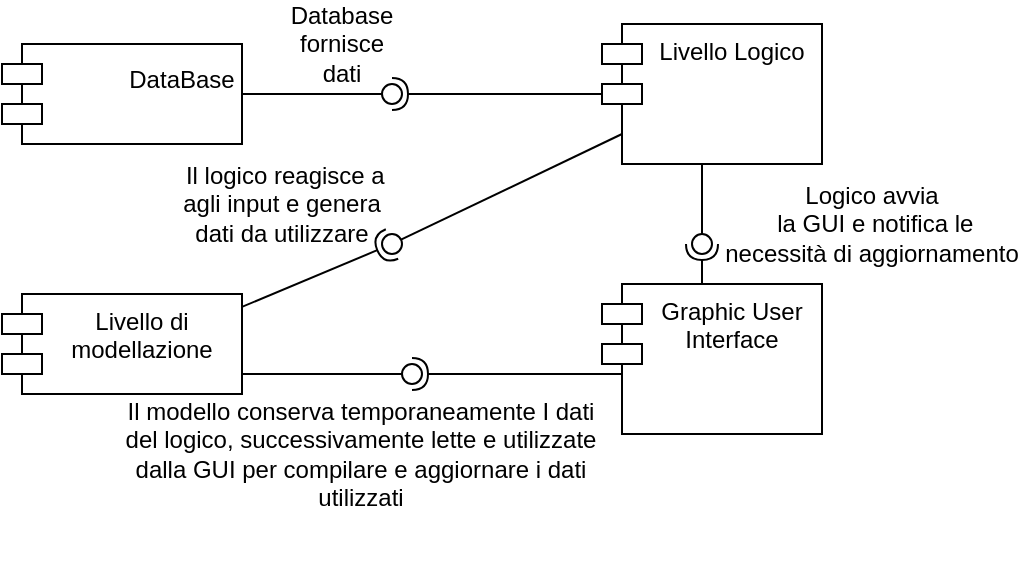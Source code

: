 <mxfile version="22.1.18" type="device">
  <diagram name="Page-1" id="tM3X3zaY6s-PzsEFY557">
    <mxGraphModel dx="568" dy="381" grid="1" gridSize="10" guides="1" tooltips="1" connect="1" arrows="1" fold="1" page="1" pageScale="1" pageWidth="827" pageHeight="1169" math="0" shadow="0">
      <root>
        <mxCell id="0" />
        <mxCell id="1" parent="0" />
        <mxCell id="TkmgC-WGhOvL6GIXfgKp-9" value="" style="rounded=0;orthogonalLoop=1;jettySize=auto;html=1;endArrow=halfCircle;endFill=0;endSize=6;strokeWidth=1;sketch=0;exitX=0;exitY=0.5;exitDx=0;exitDy=0;" parent="1" target="TkmgC-WGhOvL6GIXfgKp-11" edge="1">
          <mxGeometry relative="1" as="geometry">
            <mxPoint x="400" y="90" as="sourcePoint" />
          </mxGeometry>
        </mxCell>
        <mxCell id="TkmgC-WGhOvL6GIXfgKp-10" value="" style="rounded=0;orthogonalLoop=1;jettySize=auto;html=1;endArrow=oval;endFill=0;sketch=0;sourcePerimeterSpacing=0;targetPerimeterSpacing=0;endSize=10;exitX=1;exitY=0.5;exitDx=0;exitDy=0;" parent="1" target="TkmgC-WGhOvL6GIXfgKp-11" edge="1">
          <mxGeometry relative="1" as="geometry">
            <mxPoint x="170" y="90" as="sourcePoint" />
          </mxGeometry>
        </mxCell>
        <mxCell id="TkmgC-WGhOvL6GIXfgKp-11" value="" style="ellipse;whiteSpace=wrap;html=1;align=center;aspect=fixed;fillColor=none;strokeColor=none;resizable=0;perimeter=centerPerimeter;rotatable=0;allowArrows=0;points=[];outlineConnect=1;" parent="1" vertex="1">
          <mxGeometry x="280" y="85" width="10" height="10" as="geometry" />
        </mxCell>
        <mxCell id="TkmgC-WGhOvL6GIXfgKp-12" value="" style="rounded=0;orthogonalLoop=1;jettySize=auto;html=1;endArrow=halfCircle;endFill=0;endSize=6;strokeWidth=1;sketch=0;exitX=0.5;exitY=0;exitDx=0;exitDy=0;" parent="1" target="TkmgC-WGhOvL6GIXfgKp-14" edge="1">
          <mxGeometry relative="1" as="geometry">
            <mxPoint x="440" y="190" as="sourcePoint" />
          </mxGeometry>
        </mxCell>
        <mxCell id="TkmgC-WGhOvL6GIXfgKp-13" value="" style="rounded=0;orthogonalLoop=1;jettySize=auto;html=1;endArrow=oval;endFill=0;sketch=0;sourcePerimeterSpacing=0;targetPerimeterSpacing=0;endSize=10;" parent="1" target="TkmgC-WGhOvL6GIXfgKp-14" edge="1">
          <mxGeometry relative="1" as="geometry">
            <mxPoint x="440" y="130" as="sourcePoint" />
            <Array as="points">
              <mxPoint x="440" y="120" />
              <mxPoint x="440" y="130" />
            </Array>
          </mxGeometry>
        </mxCell>
        <mxCell id="TkmgC-WGhOvL6GIXfgKp-14" value="" style="ellipse;whiteSpace=wrap;html=1;align=center;aspect=fixed;fillColor=none;strokeColor=none;resizable=0;perimeter=centerPerimeter;rotatable=0;allowArrows=0;points=[];outlineConnect=1;" parent="1" vertex="1">
          <mxGeometry x="435" y="160" width="10" height="10" as="geometry" />
        </mxCell>
        <mxCell id="TkmgC-WGhOvL6GIXfgKp-15" value="" style="rounded=0;orthogonalLoop=1;jettySize=auto;html=1;endArrow=halfCircle;endFill=0;endSize=6;strokeWidth=1;sketch=0;" parent="1" target="TkmgC-WGhOvL6GIXfgKp-17" edge="1">
          <mxGeometry relative="1" as="geometry">
            <mxPoint x="170" y="213.226" as="sourcePoint" />
          </mxGeometry>
        </mxCell>
        <mxCell id="TkmgC-WGhOvL6GIXfgKp-16" value="" style="rounded=0;orthogonalLoop=1;jettySize=auto;html=1;endArrow=oval;endFill=0;sketch=0;sourcePerimeterSpacing=0;targetPerimeterSpacing=0;endSize=10;exitX=0;exitY=0.75;exitDx=0;exitDy=0;" parent="1" target="TkmgC-WGhOvL6GIXfgKp-17" edge="1">
          <mxGeometry relative="1" as="geometry">
            <mxPoint x="400" y="110" as="sourcePoint" />
          </mxGeometry>
        </mxCell>
        <mxCell id="TkmgC-WGhOvL6GIXfgKp-17" value="" style="ellipse;whiteSpace=wrap;html=1;align=center;aspect=fixed;fillColor=none;strokeColor=none;resizable=0;perimeter=centerPerimeter;rotatable=0;allowArrows=0;points=[];outlineConnect=1;" parent="1" vertex="1">
          <mxGeometry x="280" y="160" width="10" height="10" as="geometry" />
        </mxCell>
        <mxCell id="TkmgC-WGhOvL6GIXfgKp-18" value="" style="rounded=0;orthogonalLoop=1;jettySize=auto;html=1;endArrow=halfCircle;endFill=0;endSize=6;strokeWidth=1;sketch=0;" parent="1" target="TkmgC-WGhOvL6GIXfgKp-20" edge="1">
          <mxGeometry relative="1" as="geometry">
            <mxPoint x="400" y="230" as="sourcePoint" />
            <Array as="points" />
          </mxGeometry>
        </mxCell>
        <mxCell id="TkmgC-WGhOvL6GIXfgKp-19" value="" style="rounded=0;orthogonalLoop=1;jettySize=auto;html=1;endArrow=oval;endFill=0;sketch=0;sourcePerimeterSpacing=0;targetPerimeterSpacing=0;endSize=10;" parent="1" target="TkmgC-WGhOvL6GIXfgKp-20" edge="1">
          <mxGeometry relative="1" as="geometry">
            <mxPoint x="170" y="230" as="sourcePoint" />
          </mxGeometry>
        </mxCell>
        <mxCell id="TkmgC-WGhOvL6GIXfgKp-20" value="" style="ellipse;whiteSpace=wrap;html=1;align=center;aspect=fixed;fillColor=none;strokeColor=none;resizable=0;perimeter=centerPerimeter;rotatable=0;allowArrows=0;points=[];outlineConnect=1;" parent="1" vertex="1">
          <mxGeometry x="290" y="225" width="10" height="10" as="geometry" />
        </mxCell>
        <mxCell id="TkmgC-WGhOvL6GIXfgKp-21" value="Livello di modellazione" style="shape=module;align=left;spacingLeft=20;align=center;verticalAlign=top;whiteSpace=wrap;html=1;" parent="1" vertex="1">
          <mxGeometry x="90" y="190" width="120" height="50" as="geometry" />
        </mxCell>
        <mxCell id="TkmgC-WGhOvL6GIXfgKp-22" value="Graphic User Interface" style="shape=module;align=left;spacingLeft=20;align=center;verticalAlign=top;whiteSpace=wrap;html=1;" parent="1" vertex="1">
          <mxGeometry x="390" y="185" width="110" height="75" as="geometry" />
        </mxCell>
        <mxCell id="TkmgC-WGhOvL6GIXfgKp-23" value="Livello Logico" style="shape=module;align=left;spacingLeft=20;align=center;verticalAlign=top;whiteSpace=wrap;html=1;" parent="1" vertex="1">
          <mxGeometry x="390" y="55" width="110" height="70" as="geometry" />
        </mxCell>
        <mxCell id="TkmgC-WGhOvL6GIXfgKp-24" value="&lt;blockquote style=&quot;margin: 0px 0px 0px 40px; border: none; padding: 0px;&quot;&gt;DataBase&lt;/blockquote&gt;&lt;blockquote style=&quot;margin: 0px 0px 0px 40px; border: none; padding: 0px;&quot;&gt;&lt;br&gt;&lt;/blockquote&gt;" style="shape=module;align=center;spacingLeft=20;align=center;verticalAlign=middle;whiteSpace=wrap;html=1;labelPosition=center;verticalLabelPosition=middle;" parent="1" vertex="1">
          <mxGeometry x="90" y="65" width="120" height="50" as="geometry" />
        </mxCell>
        <mxCell id="V9-EhzO5erUVGMG7Sstu-1" value="Database fornisce dati&lt;br&gt;" style="text;html=1;strokeColor=none;fillColor=none;align=center;verticalAlign=middle;whiteSpace=wrap;rounded=0;" parent="1" vertex="1">
          <mxGeometry x="230" y="50" width="60" height="30" as="geometry" />
        </mxCell>
        <mxCell id="V9-EhzO5erUVGMG7Sstu-2" value="Logico avvia&lt;br&gt;&amp;nbsp;la GUI e notifica le necessità di aggiornamento" style="text;html=1;strokeColor=none;fillColor=none;align=center;verticalAlign=middle;whiteSpace=wrap;rounded=0;" parent="1" vertex="1">
          <mxGeometry x="450" y="140" width="150" height="30" as="geometry" />
        </mxCell>
        <mxCell id="V9-EhzO5erUVGMG7Sstu-3" value="&amp;nbsp;Il logico reagisce a agli input e genera dati da utilizzare" style="text;html=1;strokeColor=none;fillColor=none;align=center;verticalAlign=middle;whiteSpace=wrap;rounded=0;" parent="1" vertex="1">
          <mxGeometry x="170" y="130" width="120" height="30" as="geometry" />
        </mxCell>
        <mxCell id="V9-EhzO5erUVGMG7Sstu-4" value="Il modello conserva temporaneamente I dati del logico, successivamente lette e utilizzate dalla GUI per compilare e aggiornare i dati utilizzati" style="text;html=1;strokeColor=none;fillColor=none;align=center;verticalAlign=middle;whiteSpace=wrap;rounded=0;" parent="1" vertex="1">
          <mxGeometry x="147.5" y="210" width="242.5" height="120" as="geometry" />
        </mxCell>
      </root>
    </mxGraphModel>
  </diagram>
</mxfile>
